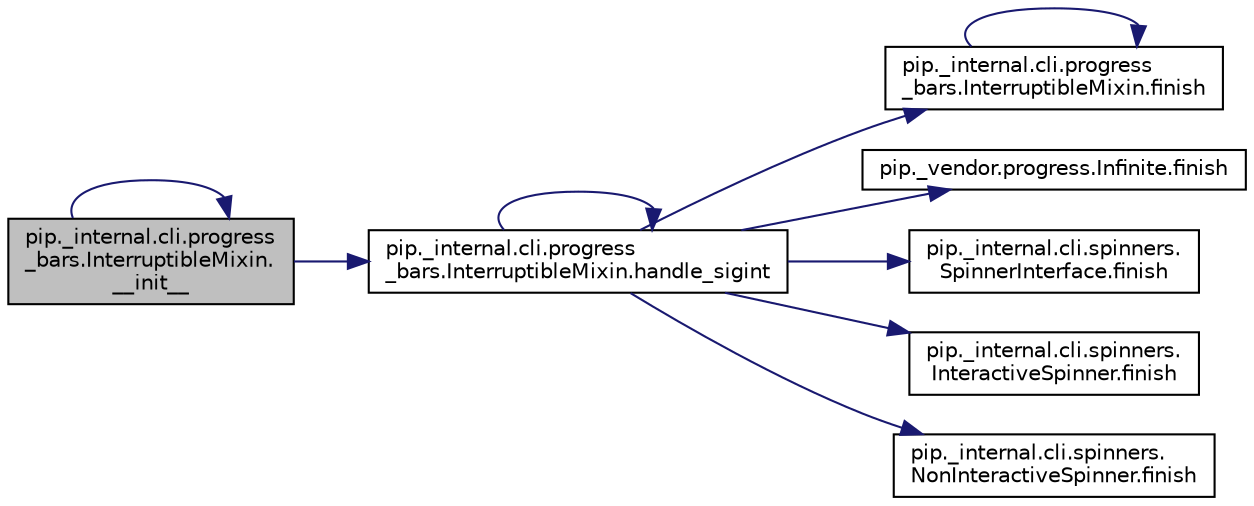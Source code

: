 digraph "pip._internal.cli.progress_bars.InterruptibleMixin.__init__"
{
 // LATEX_PDF_SIZE
  edge [fontname="Helvetica",fontsize="10",labelfontname="Helvetica",labelfontsize="10"];
  node [fontname="Helvetica",fontsize="10",shape=record];
  rankdir="LR";
  Node1 [label="pip._internal.cli.progress\l_bars.InterruptibleMixin.\l__init__",height=0.2,width=0.4,color="black", fillcolor="grey75", style="filled", fontcolor="black",tooltip=" "];
  Node1 -> Node1 [color="midnightblue",fontsize="10",style="solid",fontname="Helvetica"];
  Node1 -> Node2 [color="midnightblue",fontsize="10",style="solid",fontname="Helvetica"];
  Node2 [label="pip._internal.cli.progress\l_bars.InterruptibleMixin.handle_sigint",height=0.2,width=0.4,color="black", fillcolor="white", style="filled",URL="$d0/d2a/classpip_1_1__internal_1_1cli_1_1progress__bars_1_1_interruptible_mixin.html#a34e51c4e78987d66d0ec66f03bd60b4d",tooltip=" "];
  Node2 -> Node3 [color="midnightblue",fontsize="10",style="solid",fontname="Helvetica"];
  Node3 [label="pip._internal.cli.progress\l_bars.InterruptibleMixin.finish",height=0.2,width=0.4,color="black", fillcolor="white", style="filled",URL="$d0/d2a/classpip_1_1__internal_1_1cli_1_1progress__bars_1_1_interruptible_mixin.html#aaadd7c746b308913555791a1b06741de",tooltip=" "];
  Node3 -> Node3 [color="midnightblue",fontsize="10",style="solid",fontname="Helvetica"];
  Node2 -> Node4 [color="midnightblue",fontsize="10",style="solid",fontname="Helvetica"];
  Node4 [label="pip._vendor.progress.Infinite.finish",height=0.2,width=0.4,color="black", fillcolor="white", style="filled",URL="$d0/da8/classpip_1_1__vendor_1_1progress_1_1_infinite.html#afa3eb503585551d4ed65580527086133",tooltip=" "];
  Node2 -> Node5 [color="midnightblue",fontsize="10",style="solid",fontname="Helvetica"];
  Node5 [label="pip._internal.cli.spinners.\lSpinnerInterface.finish",height=0.2,width=0.4,color="black", fillcolor="white", style="filled",URL="$d6/dfb/classpip_1_1__internal_1_1cli_1_1spinners_1_1_spinner_interface.html#aa68c13d395603a63a6d129ff04f8e843",tooltip=" "];
  Node2 -> Node6 [color="midnightblue",fontsize="10",style="solid",fontname="Helvetica"];
  Node6 [label="pip._internal.cli.spinners.\lInteractiveSpinner.finish",height=0.2,width=0.4,color="black", fillcolor="white", style="filled",URL="$db/d12/classpip_1_1__internal_1_1cli_1_1spinners_1_1_interactive_spinner.html#aa8e59d36acbf1a072233ae62dbea45d6",tooltip=" "];
  Node2 -> Node7 [color="midnightblue",fontsize="10",style="solid",fontname="Helvetica"];
  Node7 [label="pip._internal.cli.spinners.\lNonInteractiveSpinner.finish",height=0.2,width=0.4,color="black", fillcolor="white", style="filled",URL="$dc/d09/classpip_1_1__internal_1_1cli_1_1spinners_1_1_non_interactive_spinner.html#ab9e9471a0386ea2534995b8542690626",tooltip=" "];
  Node2 -> Node2 [color="midnightblue",fontsize="10",style="solid",fontname="Helvetica"];
}
